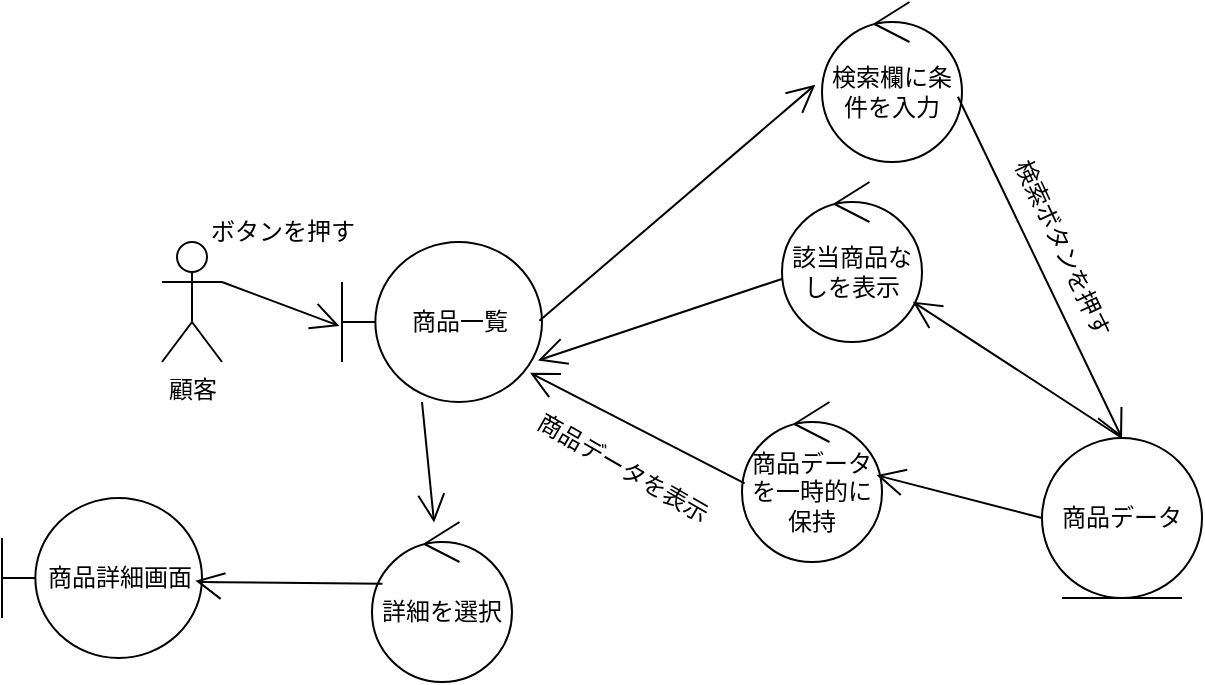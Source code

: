 <mxfile>
    <diagram id="D9uCIm3TT2ZVzZePj8hf" name="ページ1">
        <mxGraphModel dx="816" dy="419" grid="1" gridSize="10" guides="1" tooltips="1" connect="1" arrows="1" fold="1" page="1" pageScale="1" pageWidth="827" pageHeight="1169" math="0" shadow="0">
            <root>
                <mxCell id="0"/>
                <mxCell id="1" parent="0"/>
                <mxCell id="2" value="顧客" style="shape=umlActor;verticalLabelPosition=bottom;verticalAlign=top;html=1;" parent="1" vertex="1">
                    <mxGeometry x="280" y="190" width="30" height="60" as="geometry"/>
                </mxCell>
                <mxCell id="6" value="商品一覧" style="shape=umlBoundary;whiteSpace=wrap;html=1;" parent="1" vertex="1">
                    <mxGeometry x="370" y="190" width="100" height="80" as="geometry"/>
                </mxCell>
                <mxCell id="8" value="" style="endArrow=open;endFill=1;endSize=12;html=1;entryX=-0.013;entryY=0.525;entryDx=0;entryDy=0;entryPerimeter=0;exitX=1;exitY=0.333;exitDx=0;exitDy=0;exitPerimeter=0;" parent="1" source="2" target="6" edge="1">
                    <mxGeometry width="160" relative="1" as="geometry">
                        <mxPoint x="220" y="220" as="sourcePoint"/>
                        <mxPoint x="380" y="220" as="targetPoint"/>
                    </mxGeometry>
                </mxCell>
                <mxCell id="10" value="" style="endArrow=open;endFill=1;endSize=12;html=1;entryX=-0.048;entryY=0.517;entryDx=0;entryDy=0;exitX=0.987;exitY=0.492;exitDx=0;exitDy=0;exitPerimeter=0;entryPerimeter=0;" parent="1" source="6" edge="1" target="13">
                    <mxGeometry width="160" relative="1" as="geometry">
                        <mxPoint x="340" y="260" as="sourcePoint"/>
                        <mxPoint x="560.0" y="160" as="targetPoint"/>
                    </mxGeometry>
                </mxCell>
                <mxCell id="13" value="検索欄に条件を入力" style="ellipse;shape=umlControl;whiteSpace=wrap;html=1;" parent="1" vertex="1">
                    <mxGeometry x="610" y="70" width="70" height="80" as="geometry"/>
                </mxCell>
                <mxCell id="16" value="商品データ" style="ellipse;shape=umlEntity;whiteSpace=wrap;html=1;" parent="1" vertex="1">
                    <mxGeometry x="720" y="288" width="80" height="80" as="geometry"/>
                </mxCell>
                <mxCell id="17" value="" style="endArrow=open;endFill=1;endSize=12;html=1;exitX=0.971;exitY=0.592;exitDx=0;exitDy=0;exitPerimeter=0;entryX=0.5;entryY=0;entryDx=0;entryDy=0;" parent="1" source="13" target="16" edge="1">
                    <mxGeometry width="160" relative="1" as="geometry">
                        <mxPoint x="740.8" y="255.12" as="sourcePoint"/>
                        <mxPoint x="590" y="410" as="targetPoint"/>
                    </mxGeometry>
                </mxCell>
                <mxCell id="23" value="詳細を選択" style="ellipse;shape=umlControl;whiteSpace=wrap;html=1;" parent="1" vertex="1">
                    <mxGeometry x="385" y="330" width="70" height="80" as="geometry"/>
                </mxCell>
                <mxCell id="24" value="商品詳細画面" style="shape=umlBoundary;whiteSpace=wrap;html=1;" parent="1" vertex="1">
                    <mxGeometry x="200" y="318" width="100" height="80" as="geometry"/>
                </mxCell>
                <mxCell id="25" value="" style="endArrow=open;endFill=1;endSize=12;html=1;exitX=0.075;exitY=0.386;exitDx=0;exitDy=0;exitPerimeter=0;entryX=0.967;entryY=0.517;entryDx=0;entryDy=0;entryPerimeter=0;" parent="1" source="23" target="24" edge="1">
                    <mxGeometry width="160" relative="1" as="geometry">
                        <mxPoint x="340" y="490" as="sourcePoint"/>
                        <mxPoint x="300" y="370" as="targetPoint"/>
                        <Array as="points">
                            <mxPoint x="300" y="360"/>
                        </Array>
                    </mxGeometry>
                </mxCell>
                <mxCell id="26" value="" style="endArrow=open;endFill=1;endSize=12;html=1;exitX=0.4;exitY=1;exitDx=0;exitDy=0;exitPerimeter=0;" parent="1" source="6" target="23" edge="1">
                    <mxGeometry width="160" relative="1" as="geometry">
                        <mxPoint x="420" y="330" as="sourcePoint"/>
                        <mxPoint x="420" y="360" as="targetPoint"/>
                    </mxGeometry>
                </mxCell>
                <mxCell id="27" value="該当商品なしを表示" style="ellipse;shape=umlControl;whiteSpace=wrap;html=1;" parent="1" vertex="1">
                    <mxGeometry x="590" y="160" width="70" height="80" as="geometry"/>
                </mxCell>
                <mxCell id="28" value="" style="endArrow=open;endFill=1;endSize=12;html=1;exitX=0.5;exitY=0;exitDx=0;exitDy=0;" parent="1" source="16" target="27" edge="1">
                    <mxGeometry width="160" relative="1" as="geometry">
                        <mxPoint x="690" y="390" as="sourcePoint"/>
                        <mxPoint x="850" y="390" as="targetPoint"/>
                    </mxGeometry>
                </mxCell>
                <mxCell id="30" value="" style="endArrow=open;endFill=1;endSize=12;html=1;exitX=-0.001;exitY=0.606;exitDx=0;exitDy=0;exitPerimeter=0;entryX=0.98;entryY=0.74;entryDx=0;entryDy=0;entryPerimeter=0;" parent="1" source="27" target="6" edge="1">
                    <mxGeometry width="160" relative="1" as="geometry">
                        <mxPoint x="430" y="380" as="sourcePoint"/>
                        <mxPoint x="590" y="380" as="targetPoint"/>
                    </mxGeometry>
                </mxCell>
                <mxCell id="31" value="ボタンを押す" style="text;html=1;align=center;verticalAlign=middle;resizable=0;points=[];autosize=1;strokeColor=none;fillColor=none;" vertex="1" parent="1">
                    <mxGeometry x="290" y="170" width="100" height="30" as="geometry"/>
                </mxCell>
                <mxCell id="32" value="検索ボタンを押す" style="text;html=1;align=center;verticalAlign=middle;resizable=0;points=[];autosize=1;strokeColor=none;fillColor=none;rotation=65;" vertex="1" parent="1">
                    <mxGeometry x="670" y="178" width="120" height="30" as="geometry"/>
                </mxCell>
                <mxCell id="33" value="商品データを一時的に保持" style="ellipse;shape=umlControl;whiteSpace=wrap;html=1;" vertex="1" parent="1">
                    <mxGeometry x="570" y="270" width="70" height="80" as="geometry"/>
                </mxCell>
                <mxCell id="34" value="" style="endArrow=open;endFill=1;endSize=12;html=1;exitX=0;exitY=0.5;exitDx=0;exitDy=0;entryX=0.962;entryY=0.458;entryDx=0;entryDy=0;entryPerimeter=0;" edge="1" parent="1" source="16" target="33">
                    <mxGeometry width="160" relative="1" as="geometry">
                        <mxPoint x="470" y="230" as="sourcePoint"/>
                        <mxPoint x="630" y="230" as="targetPoint"/>
                    </mxGeometry>
                </mxCell>
                <mxCell id="35" value="" style="endArrow=open;endFill=1;endSize=12;html=1;exitX=0.019;exitY=0.508;exitDx=0;exitDy=0;exitPerimeter=0;entryX=0.94;entryY=0.817;entryDx=0;entryDy=0;entryPerimeter=0;" edge="1" parent="1" source="33" target="6">
                    <mxGeometry width="160" relative="1" as="geometry">
                        <mxPoint x="470" y="230" as="sourcePoint"/>
                        <mxPoint x="630" y="230" as="targetPoint"/>
                    </mxGeometry>
                </mxCell>
                <mxCell id="36" value="商品データを表示" style="text;html=1;align=center;verticalAlign=middle;resizable=0;points=[];autosize=1;strokeColor=none;fillColor=none;rotation=30;" vertex="1" parent="1">
                    <mxGeometry x="450" y="288" width="120" height="30" as="geometry"/>
                </mxCell>
            </root>
        </mxGraphModel>
    </diagram>
</mxfile>